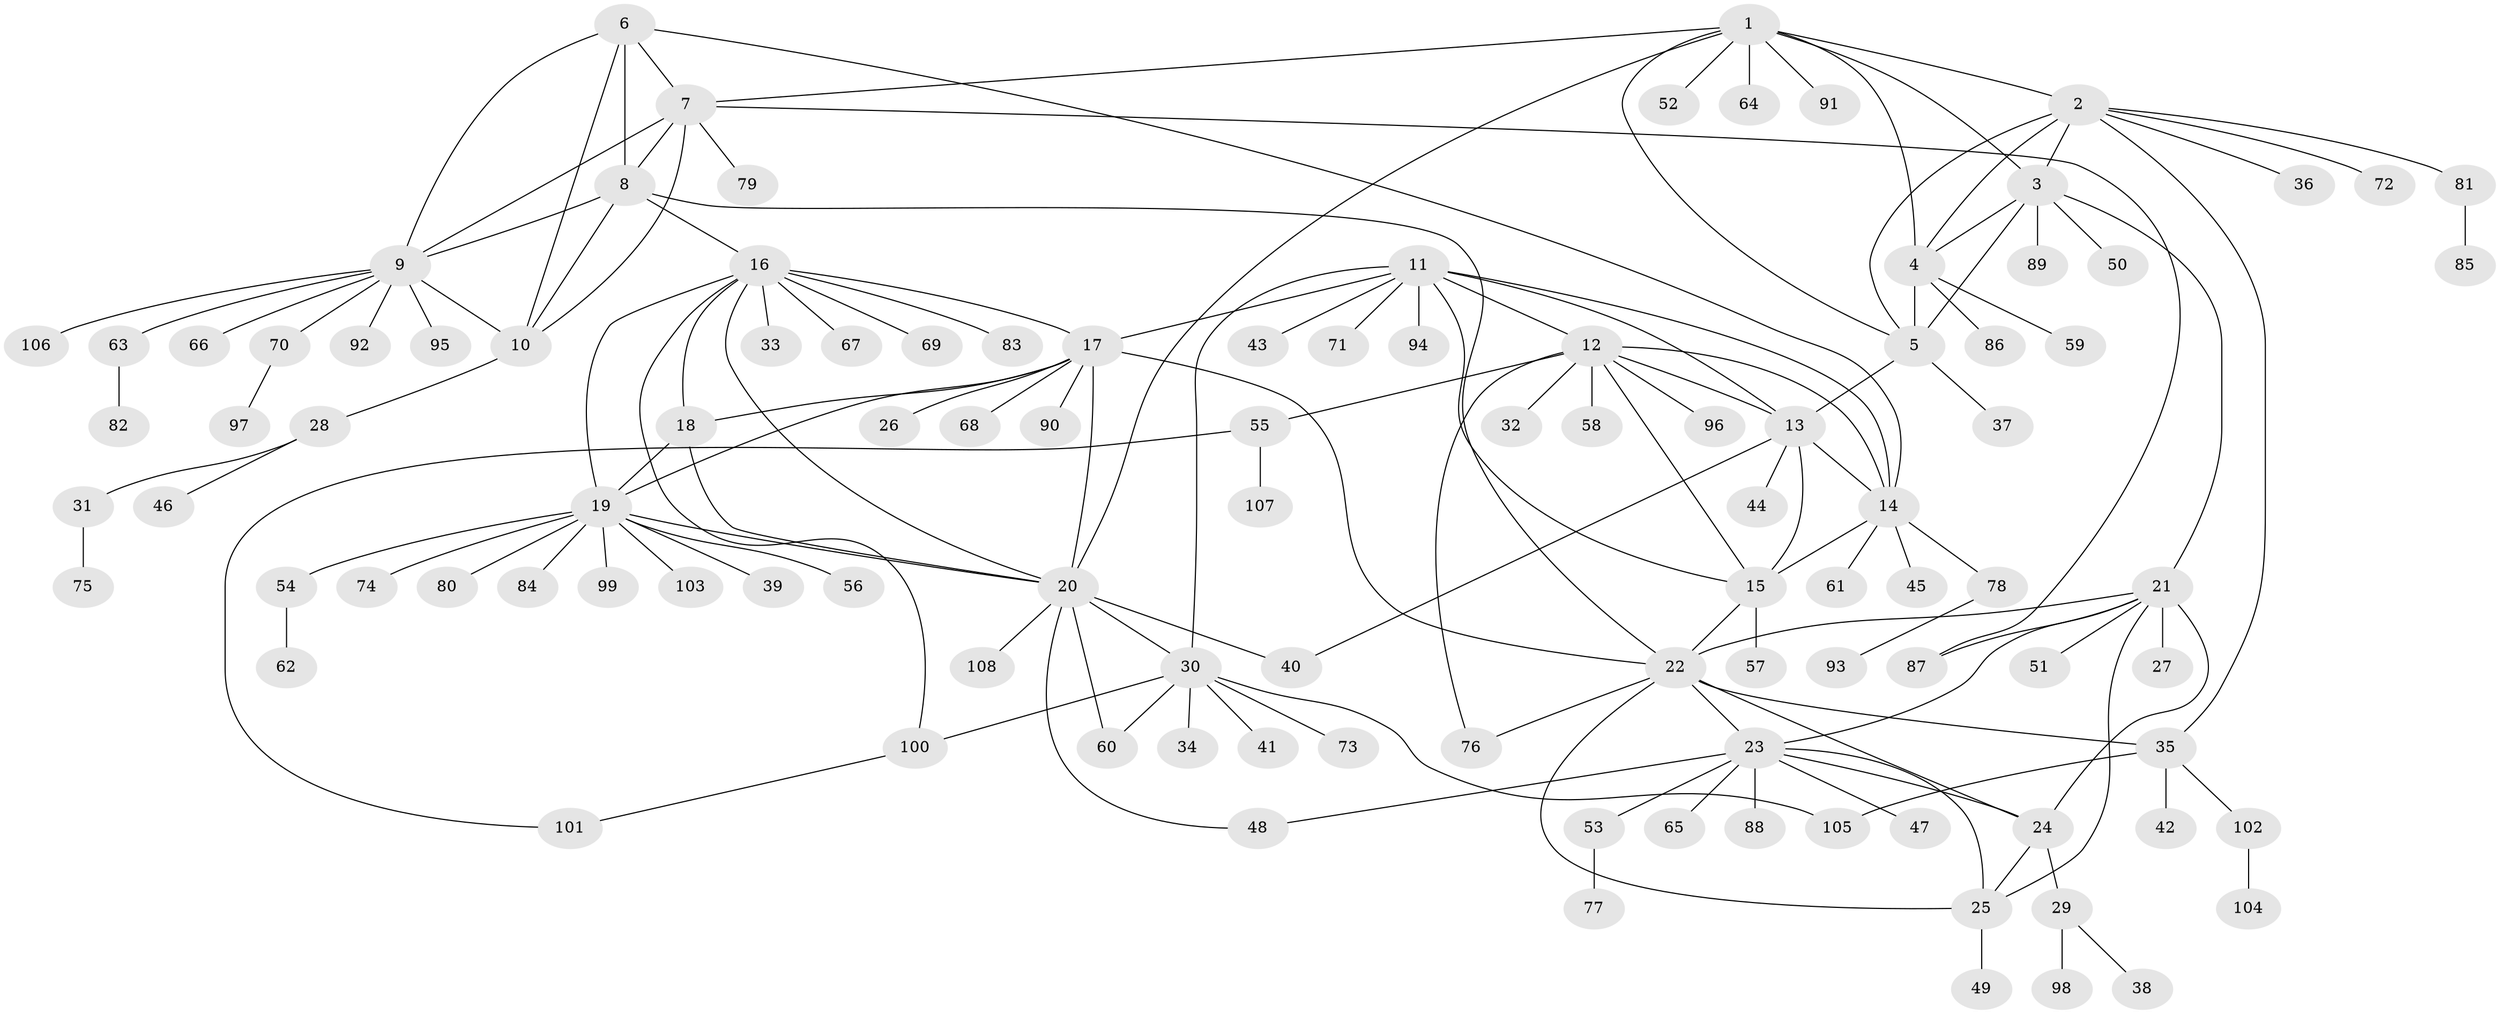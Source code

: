 // coarse degree distribution, {7: 0.06097560975609756, 8: 0.07317073170731707, 4: 0.024390243902439025, 6: 0.012195121951219513, 5: 0.04878048780487805, 10: 0.024390243902439025, 14: 0.012195121951219513, 3: 0.012195121951219513, 9: 0.012195121951219513, 1: 0.6219512195121951, 2: 0.0975609756097561}
// Generated by graph-tools (version 1.1) at 2025/24/03/03/25 07:24:10]
// undirected, 108 vertices, 153 edges
graph export_dot {
graph [start="1"]
  node [color=gray90,style=filled];
  1;
  2;
  3;
  4;
  5;
  6;
  7;
  8;
  9;
  10;
  11;
  12;
  13;
  14;
  15;
  16;
  17;
  18;
  19;
  20;
  21;
  22;
  23;
  24;
  25;
  26;
  27;
  28;
  29;
  30;
  31;
  32;
  33;
  34;
  35;
  36;
  37;
  38;
  39;
  40;
  41;
  42;
  43;
  44;
  45;
  46;
  47;
  48;
  49;
  50;
  51;
  52;
  53;
  54;
  55;
  56;
  57;
  58;
  59;
  60;
  61;
  62;
  63;
  64;
  65;
  66;
  67;
  68;
  69;
  70;
  71;
  72;
  73;
  74;
  75;
  76;
  77;
  78;
  79;
  80;
  81;
  82;
  83;
  84;
  85;
  86;
  87;
  88;
  89;
  90;
  91;
  92;
  93;
  94;
  95;
  96;
  97;
  98;
  99;
  100;
  101;
  102;
  103;
  104;
  105;
  106;
  107;
  108;
  1 -- 2;
  1 -- 3;
  1 -- 4;
  1 -- 5;
  1 -- 7;
  1 -- 20;
  1 -- 52;
  1 -- 64;
  1 -- 91;
  2 -- 3;
  2 -- 4;
  2 -- 5;
  2 -- 35;
  2 -- 36;
  2 -- 72;
  2 -- 81;
  3 -- 4;
  3 -- 5;
  3 -- 21;
  3 -- 50;
  3 -- 89;
  4 -- 5;
  4 -- 59;
  4 -- 86;
  5 -- 13;
  5 -- 37;
  6 -- 7;
  6 -- 8;
  6 -- 9;
  6 -- 10;
  6 -- 14;
  7 -- 8;
  7 -- 9;
  7 -- 10;
  7 -- 79;
  7 -- 87;
  8 -- 9;
  8 -- 10;
  8 -- 16;
  8 -- 22;
  9 -- 10;
  9 -- 63;
  9 -- 66;
  9 -- 70;
  9 -- 92;
  9 -- 95;
  9 -- 106;
  10 -- 28;
  11 -- 12;
  11 -- 13;
  11 -- 14;
  11 -- 15;
  11 -- 17;
  11 -- 30;
  11 -- 43;
  11 -- 71;
  11 -- 94;
  12 -- 13;
  12 -- 14;
  12 -- 15;
  12 -- 32;
  12 -- 55;
  12 -- 58;
  12 -- 76;
  12 -- 96;
  13 -- 14;
  13 -- 15;
  13 -- 40;
  13 -- 44;
  14 -- 15;
  14 -- 45;
  14 -- 61;
  14 -- 78;
  15 -- 22;
  15 -- 57;
  16 -- 17;
  16 -- 18;
  16 -- 19;
  16 -- 20;
  16 -- 33;
  16 -- 67;
  16 -- 69;
  16 -- 83;
  16 -- 100;
  17 -- 18;
  17 -- 19;
  17 -- 20;
  17 -- 22;
  17 -- 26;
  17 -- 68;
  17 -- 90;
  18 -- 19;
  18 -- 20;
  19 -- 20;
  19 -- 39;
  19 -- 54;
  19 -- 56;
  19 -- 74;
  19 -- 80;
  19 -- 84;
  19 -- 99;
  19 -- 103;
  20 -- 30;
  20 -- 40;
  20 -- 48;
  20 -- 60;
  20 -- 108;
  21 -- 22;
  21 -- 23;
  21 -- 24;
  21 -- 25;
  21 -- 27;
  21 -- 51;
  21 -- 87;
  22 -- 23;
  22 -- 24;
  22 -- 25;
  22 -- 35;
  22 -- 76;
  23 -- 24;
  23 -- 25;
  23 -- 47;
  23 -- 48;
  23 -- 53;
  23 -- 65;
  23 -- 88;
  24 -- 25;
  24 -- 29;
  25 -- 49;
  28 -- 31;
  28 -- 46;
  29 -- 38;
  29 -- 98;
  30 -- 34;
  30 -- 41;
  30 -- 60;
  30 -- 73;
  30 -- 100;
  30 -- 105;
  31 -- 75;
  35 -- 42;
  35 -- 102;
  35 -- 105;
  53 -- 77;
  54 -- 62;
  55 -- 101;
  55 -- 107;
  63 -- 82;
  70 -- 97;
  78 -- 93;
  81 -- 85;
  100 -- 101;
  102 -- 104;
}
